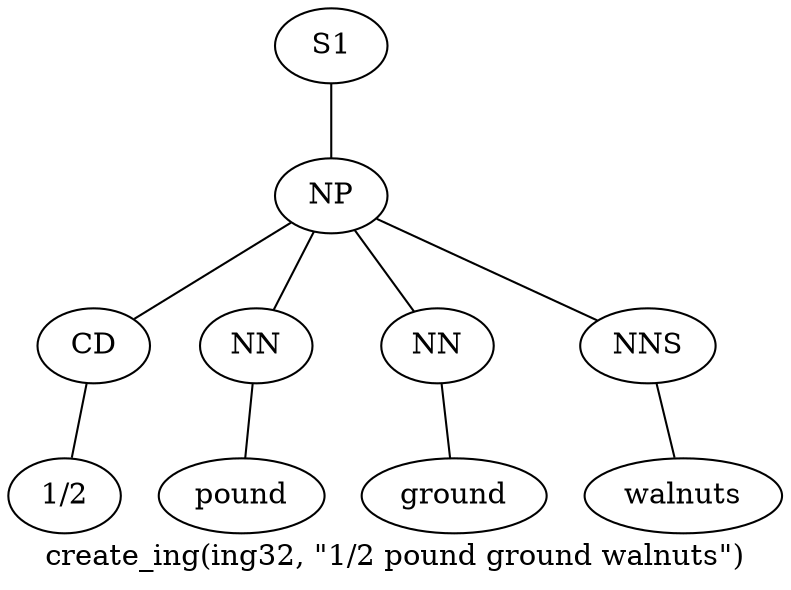 graph SyntaxGraph {
	label = "create_ing(ing32, \"1/2 pound ground walnuts\")";
	Node0 [label="S1"];
	Node1 [label="NP"];
	Node2 [label="CD"];
	Node3 [label="1/2"];
	Node4 [label="NN"];
	Node5 [label="pound"];
	Node6 [label="NN"];
	Node7 [label="ground"];
	Node8 [label="NNS"];
	Node9 [label="walnuts"];

	Node0 -- Node1;
	Node1 -- Node2;
	Node1 -- Node4;
	Node1 -- Node6;
	Node1 -- Node8;
	Node2 -- Node3;
	Node4 -- Node5;
	Node6 -- Node7;
	Node8 -- Node9;
}